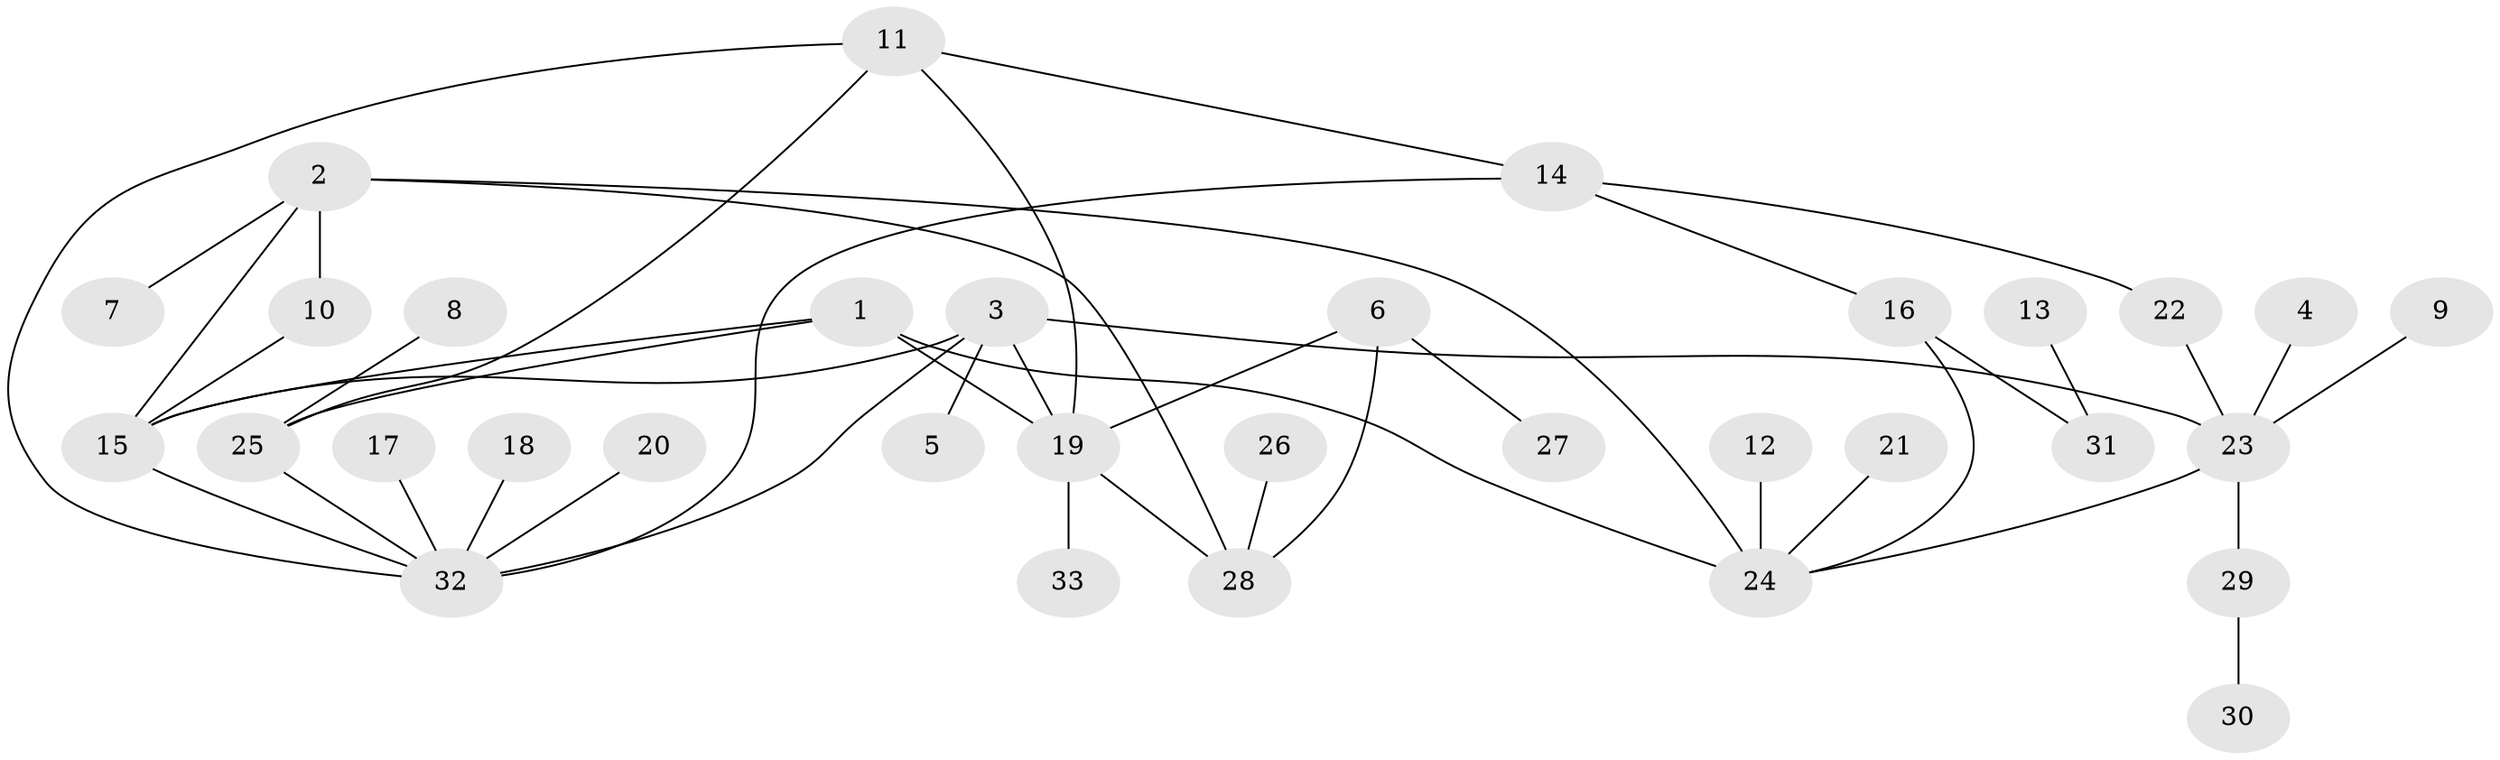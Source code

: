 // original degree distribution, {10: 0.015384615384615385, 6: 0.06153846153846154, 8: 0.015384615384615385, 3: 0.13846153846153847, 5: 0.06153846153846154, 9: 0.015384615384615385, 7: 0.015384615384615385, 4: 0.015384615384615385, 1: 0.5692307692307692, 2: 0.09230769230769231}
// Generated by graph-tools (version 1.1) at 2025/37/03/04/25 23:37:51]
// undirected, 33 vertices, 45 edges
graph export_dot {
  node [color=gray90,style=filled];
  1;
  2;
  3;
  4;
  5;
  6;
  7;
  8;
  9;
  10;
  11;
  12;
  13;
  14;
  15;
  16;
  17;
  18;
  19;
  20;
  21;
  22;
  23;
  24;
  25;
  26;
  27;
  28;
  29;
  30;
  31;
  32;
  33;
  1 -- 15 [weight=1.0];
  1 -- 19 [weight=1.0];
  1 -- 24 [weight=2.0];
  1 -- 25 [weight=1.0];
  2 -- 7 [weight=1.0];
  2 -- 10 [weight=1.0];
  2 -- 15 [weight=1.0];
  2 -- 24 [weight=1.0];
  2 -- 28 [weight=1.0];
  3 -- 5 [weight=1.0];
  3 -- 15 [weight=1.0];
  3 -- 19 [weight=1.0];
  3 -- 23 [weight=2.0];
  3 -- 32 [weight=1.0];
  4 -- 23 [weight=1.0];
  6 -- 19 [weight=1.0];
  6 -- 27 [weight=1.0];
  6 -- 28 [weight=1.0];
  8 -- 25 [weight=1.0];
  9 -- 23 [weight=1.0];
  10 -- 15 [weight=1.0];
  11 -- 14 [weight=1.0];
  11 -- 19 [weight=1.0];
  11 -- 25 [weight=1.0];
  11 -- 32 [weight=1.0];
  12 -- 24 [weight=1.0];
  13 -- 31 [weight=1.0];
  14 -- 16 [weight=1.0];
  14 -- 22 [weight=1.0];
  14 -- 32 [weight=1.0];
  15 -- 32 [weight=1.0];
  16 -- 24 [weight=1.0];
  16 -- 31 [weight=1.0];
  17 -- 32 [weight=1.0];
  18 -- 32 [weight=1.0];
  19 -- 28 [weight=1.0];
  19 -- 33 [weight=1.0];
  20 -- 32 [weight=1.0];
  21 -- 24 [weight=1.0];
  22 -- 23 [weight=1.0];
  23 -- 24 [weight=1.0];
  23 -- 29 [weight=1.0];
  25 -- 32 [weight=1.0];
  26 -- 28 [weight=1.0];
  29 -- 30 [weight=1.0];
}
